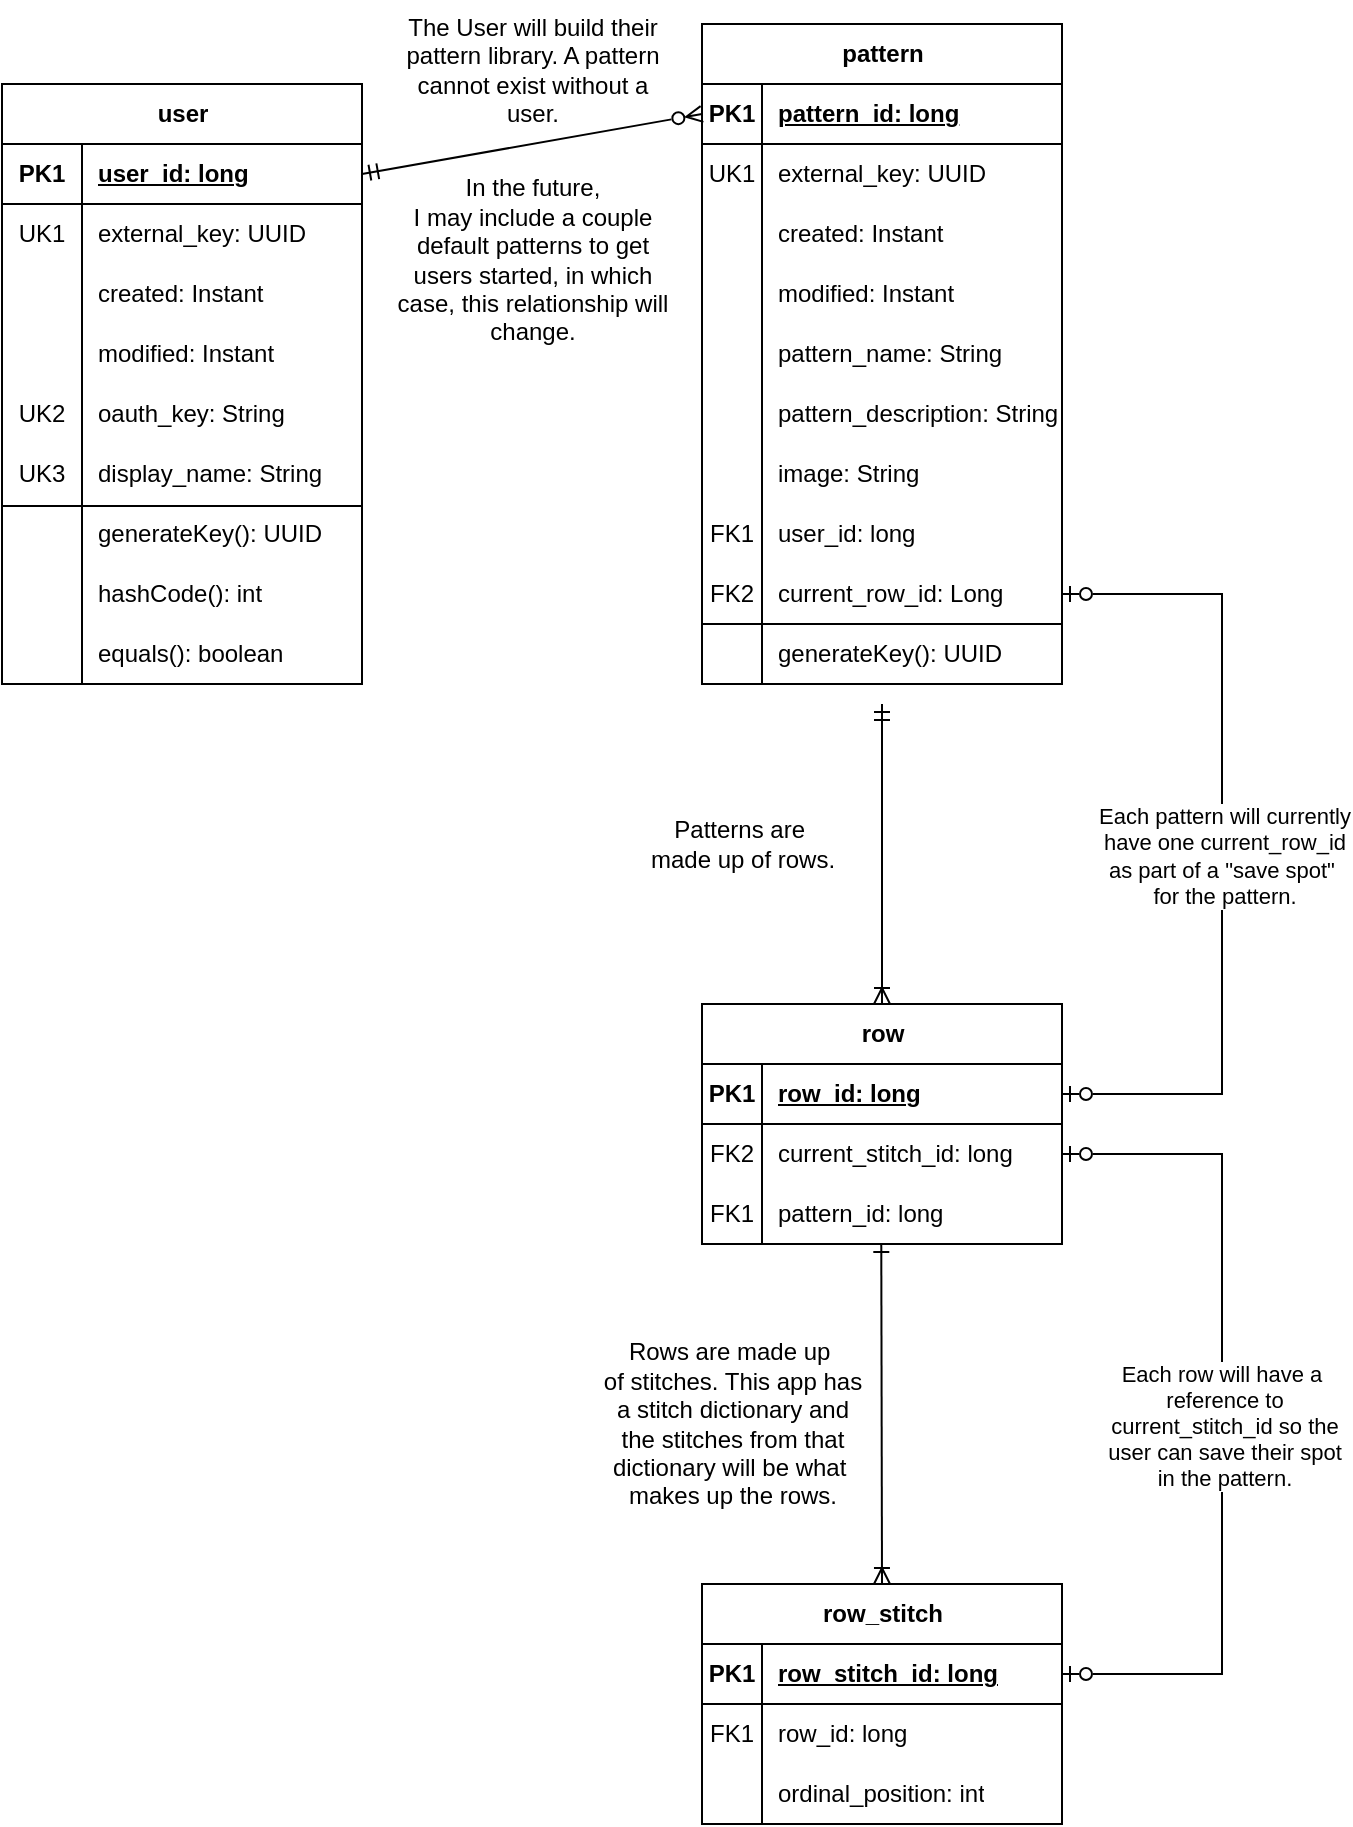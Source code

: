 <mxfile version="24.1.0" type="device">
  <diagram name="Page-1" id="03jSDzGr--Ktv5HnN_h6">
    <mxGraphModel dx="1434" dy="836" grid="1" gridSize="10" guides="1" tooltips="1" connect="1" arrows="1" fold="1" page="1" pageScale="1" pageWidth="850" pageHeight="1100" math="0" shadow="0">
      <root>
        <mxCell id="0" />
        <mxCell id="1" parent="0" />
        <mxCell id="yYFLO-jTjbPL3HHNOHA3-1" value="user" style="shape=table;startSize=30;container=1;collapsible=1;childLayout=tableLayout;fixedRows=1;rowLines=0;fontStyle=1;align=center;resizeLast=1;html=1;" parent="1" vertex="1">
          <mxGeometry x="160" y="160" width="180" height="300" as="geometry" />
        </mxCell>
        <mxCell id="yYFLO-jTjbPL3HHNOHA3-2" value="" style="shape=tableRow;horizontal=0;startSize=0;swimlaneHead=0;swimlaneBody=0;fillColor=none;collapsible=0;dropTarget=0;points=[[0,0.5],[1,0.5]];portConstraint=eastwest;top=0;left=0;right=0;bottom=1;" parent="yYFLO-jTjbPL3HHNOHA3-1" vertex="1">
          <mxGeometry y="30" width="180" height="30" as="geometry" />
        </mxCell>
        <mxCell id="yYFLO-jTjbPL3HHNOHA3-3" value="PK1" style="shape=partialRectangle;connectable=0;fillColor=none;top=0;left=0;bottom=0;right=0;fontStyle=1;overflow=hidden;whiteSpace=wrap;html=1;" parent="yYFLO-jTjbPL3HHNOHA3-2" vertex="1">
          <mxGeometry width="40" height="30" as="geometry">
            <mxRectangle width="40" height="30" as="alternateBounds" />
          </mxGeometry>
        </mxCell>
        <mxCell id="yYFLO-jTjbPL3HHNOHA3-4" value="user_id: long" style="shape=partialRectangle;connectable=0;fillColor=none;top=0;left=0;bottom=0;right=0;align=left;spacingLeft=6;fontStyle=5;overflow=hidden;whiteSpace=wrap;html=1;" parent="yYFLO-jTjbPL3HHNOHA3-2" vertex="1">
          <mxGeometry x="40" width="140" height="30" as="geometry">
            <mxRectangle width="140" height="30" as="alternateBounds" />
          </mxGeometry>
        </mxCell>
        <mxCell id="yYFLO-jTjbPL3HHNOHA3-5" value="" style="shape=tableRow;horizontal=0;startSize=0;swimlaneHead=0;swimlaneBody=0;fillColor=none;collapsible=0;dropTarget=0;points=[[0,0.5],[1,0.5]];portConstraint=eastwest;top=0;left=0;right=0;bottom=0;" parent="yYFLO-jTjbPL3HHNOHA3-1" vertex="1">
          <mxGeometry y="60" width="180" height="30" as="geometry" />
        </mxCell>
        <mxCell id="yYFLO-jTjbPL3HHNOHA3-6" value="UK1" style="shape=partialRectangle;connectable=0;fillColor=none;top=0;left=0;bottom=0;right=0;editable=1;overflow=hidden;whiteSpace=wrap;html=1;" parent="yYFLO-jTjbPL3HHNOHA3-5" vertex="1">
          <mxGeometry width="40" height="30" as="geometry">
            <mxRectangle width="40" height="30" as="alternateBounds" />
          </mxGeometry>
        </mxCell>
        <mxCell id="yYFLO-jTjbPL3HHNOHA3-7" value="external_key: UUID" style="shape=partialRectangle;connectable=0;fillColor=none;top=0;left=0;bottom=0;right=0;align=left;spacingLeft=6;overflow=hidden;whiteSpace=wrap;html=1;" parent="yYFLO-jTjbPL3HHNOHA3-5" vertex="1">
          <mxGeometry x="40" width="140" height="30" as="geometry">
            <mxRectangle width="140" height="30" as="alternateBounds" />
          </mxGeometry>
        </mxCell>
        <mxCell id="yYFLO-jTjbPL3HHNOHA3-8" value="" style="shape=tableRow;horizontal=0;startSize=0;swimlaneHead=0;swimlaneBody=0;fillColor=none;collapsible=0;dropTarget=0;points=[[0,0.5],[1,0.5]];portConstraint=eastwest;top=0;left=0;right=0;bottom=0;" parent="yYFLO-jTjbPL3HHNOHA3-1" vertex="1">
          <mxGeometry y="90" width="180" height="30" as="geometry" />
        </mxCell>
        <mxCell id="yYFLO-jTjbPL3HHNOHA3-9" value="" style="shape=partialRectangle;connectable=0;fillColor=none;top=0;left=0;bottom=0;right=0;editable=1;overflow=hidden;whiteSpace=wrap;html=1;" parent="yYFLO-jTjbPL3HHNOHA3-8" vertex="1">
          <mxGeometry width="40" height="30" as="geometry">
            <mxRectangle width="40" height="30" as="alternateBounds" />
          </mxGeometry>
        </mxCell>
        <mxCell id="yYFLO-jTjbPL3HHNOHA3-10" value="created: Instant" style="shape=partialRectangle;connectable=0;fillColor=none;top=0;left=0;bottom=0;right=0;align=left;spacingLeft=6;overflow=hidden;whiteSpace=wrap;html=1;" parent="yYFLO-jTjbPL3HHNOHA3-8" vertex="1">
          <mxGeometry x="40" width="140" height="30" as="geometry">
            <mxRectangle width="140" height="30" as="alternateBounds" />
          </mxGeometry>
        </mxCell>
        <mxCell id="yYFLO-jTjbPL3HHNOHA3-11" value="" style="shape=tableRow;horizontal=0;startSize=0;swimlaneHead=0;swimlaneBody=0;fillColor=none;collapsible=0;dropTarget=0;points=[[0,0.5],[1,0.5]];portConstraint=eastwest;top=0;left=0;right=0;bottom=0;" parent="yYFLO-jTjbPL3HHNOHA3-1" vertex="1">
          <mxGeometry y="120" width="180" height="30" as="geometry" />
        </mxCell>
        <mxCell id="yYFLO-jTjbPL3HHNOHA3-12" value="" style="shape=partialRectangle;connectable=0;fillColor=none;top=0;left=0;bottom=0;right=0;editable=1;overflow=hidden;whiteSpace=wrap;html=1;" parent="yYFLO-jTjbPL3HHNOHA3-11" vertex="1">
          <mxGeometry width="40" height="30" as="geometry">
            <mxRectangle width="40" height="30" as="alternateBounds" />
          </mxGeometry>
        </mxCell>
        <mxCell id="yYFLO-jTjbPL3HHNOHA3-13" value="modified: Instant" style="shape=partialRectangle;connectable=0;fillColor=none;top=0;left=0;bottom=0;right=0;align=left;spacingLeft=6;overflow=hidden;whiteSpace=wrap;html=1;" parent="yYFLO-jTjbPL3HHNOHA3-11" vertex="1">
          <mxGeometry x="40" width="140" height="30" as="geometry">
            <mxRectangle width="140" height="30" as="alternateBounds" />
          </mxGeometry>
        </mxCell>
        <mxCell id="yYFLO-jTjbPL3HHNOHA3-17" value="" style="shape=tableRow;horizontal=0;startSize=0;swimlaneHead=0;swimlaneBody=0;fillColor=none;collapsible=0;dropTarget=0;points=[[0,0.5],[1,0.5]];portConstraint=eastwest;top=0;left=0;right=0;bottom=0;" parent="yYFLO-jTjbPL3HHNOHA3-1" vertex="1">
          <mxGeometry y="150" width="180" height="30" as="geometry" />
        </mxCell>
        <mxCell id="yYFLO-jTjbPL3HHNOHA3-18" value="UK2" style="shape=partialRectangle;connectable=0;fillColor=none;top=0;left=0;bottom=0;right=0;editable=1;overflow=hidden;whiteSpace=wrap;html=1;" parent="yYFLO-jTjbPL3HHNOHA3-17" vertex="1">
          <mxGeometry width="40" height="30" as="geometry">
            <mxRectangle width="40" height="30" as="alternateBounds" />
          </mxGeometry>
        </mxCell>
        <mxCell id="yYFLO-jTjbPL3HHNOHA3-19" value="oauth_key: String" style="shape=partialRectangle;connectable=0;fillColor=none;top=0;left=0;bottom=0;right=0;align=left;spacingLeft=6;overflow=hidden;whiteSpace=wrap;html=1;" parent="yYFLO-jTjbPL3HHNOHA3-17" vertex="1">
          <mxGeometry x="40" width="140" height="30" as="geometry">
            <mxRectangle width="140" height="30" as="alternateBounds" />
          </mxGeometry>
        </mxCell>
        <mxCell id="yYFLO-jTjbPL3HHNOHA3-14" value="" style="shape=tableRow;horizontal=0;startSize=0;swimlaneHead=0;swimlaneBody=0;fillColor=none;collapsible=0;dropTarget=0;points=[[0,0.5],[1,0.5]];portConstraint=eastwest;top=0;left=0;right=0;bottom=0;" parent="yYFLO-jTjbPL3HHNOHA3-1" vertex="1">
          <mxGeometry y="180" width="180" height="30" as="geometry" />
        </mxCell>
        <mxCell id="yYFLO-jTjbPL3HHNOHA3-15" value="UK3" style="shape=partialRectangle;connectable=0;fillColor=none;top=0;left=0;bottom=0;right=0;editable=1;overflow=hidden;whiteSpace=wrap;html=1;" parent="yYFLO-jTjbPL3HHNOHA3-14" vertex="1">
          <mxGeometry width="40" height="30" as="geometry">
            <mxRectangle width="40" height="30" as="alternateBounds" />
          </mxGeometry>
        </mxCell>
        <mxCell id="yYFLO-jTjbPL3HHNOHA3-16" value="display_name: String" style="shape=partialRectangle;connectable=0;fillColor=none;top=0;left=0;bottom=0;right=0;align=left;spacingLeft=6;overflow=hidden;whiteSpace=wrap;html=1;" parent="yYFLO-jTjbPL3HHNOHA3-14" vertex="1">
          <mxGeometry x="40" width="140" height="30" as="geometry">
            <mxRectangle width="140" height="30" as="alternateBounds" />
          </mxGeometry>
        </mxCell>
        <mxCell id="yYFLO-jTjbPL3HHNOHA3-40" value="" style="shape=tableRow;horizontal=0;startSize=0;swimlaneHead=0;swimlaneBody=0;fillColor=none;collapsible=0;dropTarget=0;points=[[0,0.5],[1,0.5]];portConstraint=eastwest;top=0;left=0;right=0;bottom=0;" parent="yYFLO-jTjbPL3HHNOHA3-1" vertex="1">
          <mxGeometry y="210" width="180" height="30" as="geometry" />
        </mxCell>
        <mxCell id="yYFLO-jTjbPL3HHNOHA3-41" value="" style="shape=partialRectangle;connectable=0;fillColor=none;top=0;left=0;bottom=0;right=0;editable=1;overflow=hidden;whiteSpace=wrap;html=1;" parent="yYFLO-jTjbPL3HHNOHA3-40" vertex="1">
          <mxGeometry width="40" height="30" as="geometry">
            <mxRectangle width="40" height="30" as="alternateBounds" />
          </mxGeometry>
        </mxCell>
        <mxCell id="yYFLO-jTjbPL3HHNOHA3-42" value="generateKey(): UUID" style="shape=partialRectangle;connectable=0;fillColor=none;top=0;left=0;bottom=0;right=0;align=left;spacingLeft=6;overflow=hidden;whiteSpace=wrap;html=1;" parent="yYFLO-jTjbPL3HHNOHA3-40" vertex="1">
          <mxGeometry x="40" width="140" height="30" as="geometry">
            <mxRectangle width="140" height="30" as="alternateBounds" />
          </mxGeometry>
        </mxCell>
        <mxCell id="yYFLO-jTjbPL3HHNOHA3-34" value="" style="shape=tableRow;horizontal=0;startSize=0;swimlaneHead=0;swimlaneBody=0;fillColor=none;collapsible=0;dropTarget=0;points=[[0,0.5],[1,0.5]];portConstraint=eastwest;top=0;left=0;right=0;bottom=0;" parent="yYFLO-jTjbPL3HHNOHA3-1" vertex="1">
          <mxGeometry y="240" width="180" height="30" as="geometry" />
        </mxCell>
        <mxCell id="yYFLO-jTjbPL3HHNOHA3-35" value="" style="shape=partialRectangle;connectable=0;fillColor=none;top=0;left=0;bottom=0;right=0;editable=1;overflow=hidden;whiteSpace=wrap;html=1;" parent="yYFLO-jTjbPL3HHNOHA3-34" vertex="1">
          <mxGeometry width="40" height="30" as="geometry">
            <mxRectangle width="40" height="30" as="alternateBounds" />
          </mxGeometry>
        </mxCell>
        <mxCell id="yYFLO-jTjbPL3HHNOHA3-36" value="hashCode(): int" style="shape=partialRectangle;connectable=0;fillColor=none;top=0;left=0;bottom=0;right=0;align=left;spacingLeft=6;overflow=hidden;whiteSpace=wrap;html=1;" parent="yYFLO-jTjbPL3HHNOHA3-34" vertex="1">
          <mxGeometry x="40" width="140" height="30" as="geometry">
            <mxRectangle width="140" height="30" as="alternateBounds" />
          </mxGeometry>
        </mxCell>
        <mxCell id="yYFLO-jTjbPL3HHNOHA3-37" value="" style="shape=tableRow;horizontal=0;startSize=0;swimlaneHead=0;swimlaneBody=0;fillColor=none;collapsible=0;dropTarget=0;points=[[0,0.5],[1,0.5]];portConstraint=eastwest;top=0;left=0;right=0;bottom=0;" parent="yYFLO-jTjbPL3HHNOHA3-1" vertex="1">
          <mxGeometry y="270" width="180" height="30" as="geometry" />
        </mxCell>
        <mxCell id="yYFLO-jTjbPL3HHNOHA3-38" value="" style="shape=partialRectangle;connectable=0;fillColor=none;top=0;left=0;bottom=0;right=0;editable=1;overflow=hidden;whiteSpace=wrap;html=1;" parent="yYFLO-jTjbPL3HHNOHA3-37" vertex="1">
          <mxGeometry width="40" height="30" as="geometry">
            <mxRectangle width="40" height="30" as="alternateBounds" />
          </mxGeometry>
        </mxCell>
        <mxCell id="yYFLO-jTjbPL3HHNOHA3-39" value="equals(): boolean" style="shape=partialRectangle;connectable=0;fillColor=none;top=0;left=0;bottom=0;right=0;align=left;spacingLeft=6;overflow=hidden;whiteSpace=wrap;html=1;" parent="yYFLO-jTjbPL3HHNOHA3-37" vertex="1">
          <mxGeometry x="40" width="140" height="30" as="geometry">
            <mxRectangle width="140" height="30" as="alternateBounds" />
          </mxGeometry>
        </mxCell>
        <mxCell id="yYFLO-jTjbPL3HHNOHA3-33" value="" style="line;strokeWidth=1;rotatable=0;dashed=0;labelPosition=right;align=left;verticalAlign=middle;spacingTop=0;spacingLeft=6;points=[];portConstraint=eastwest;" parent="1" vertex="1">
          <mxGeometry x="160" y="366" width="180" height="10" as="geometry" />
        </mxCell>
        <mxCell id="yYFLO-jTjbPL3HHNOHA3-43" value="pattern" style="shape=table;startSize=30;container=1;collapsible=1;childLayout=tableLayout;fixedRows=1;rowLines=0;fontStyle=1;align=center;resizeLast=1;html=1;" parent="1" vertex="1">
          <mxGeometry x="510" y="130" width="180" height="330" as="geometry" />
        </mxCell>
        <mxCell id="yYFLO-jTjbPL3HHNOHA3-44" value="" style="shape=tableRow;horizontal=0;startSize=0;swimlaneHead=0;swimlaneBody=0;fillColor=none;collapsible=0;dropTarget=0;points=[[0,0.5],[1,0.5]];portConstraint=eastwest;top=0;left=0;right=0;bottom=1;" parent="yYFLO-jTjbPL3HHNOHA3-43" vertex="1">
          <mxGeometry y="30" width="180" height="30" as="geometry" />
        </mxCell>
        <mxCell id="yYFLO-jTjbPL3HHNOHA3-45" value="PK1" style="shape=partialRectangle;connectable=0;fillColor=none;top=0;left=0;bottom=0;right=0;fontStyle=1;overflow=hidden;whiteSpace=wrap;html=1;" parent="yYFLO-jTjbPL3HHNOHA3-44" vertex="1">
          <mxGeometry width="30" height="30" as="geometry">
            <mxRectangle width="30" height="30" as="alternateBounds" />
          </mxGeometry>
        </mxCell>
        <mxCell id="yYFLO-jTjbPL3HHNOHA3-46" value="pattern_id: long" style="shape=partialRectangle;connectable=0;fillColor=none;top=0;left=0;bottom=0;right=0;align=left;spacingLeft=6;fontStyle=5;overflow=hidden;whiteSpace=wrap;html=1;" parent="yYFLO-jTjbPL3HHNOHA3-44" vertex="1">
          <mxGeometry x="30" width="150" height="30" as="geometry">
            <mxRectangle width="150" height="30" as="alternateBounds" />
          </mxGeometry>
        </mxCell>
        <mxCell id="yYFLO-jTjbPL3HHNOHA3-47" value="" style="shape=tableRow;horizontal=0;startSize=0;swimlaneHead=0;swimlaneBody=0;fillColor=none;collapsible=0;dropTarget=0;points=[[0,0.5],[1,0.5]];portConstraint=eastwest;top=0;left=0;right=0;bottom=0;" parent="yYFLO-jTjbPL3HHNOHA3-43" vertex="1">
          <mxGeometry y="60" width="180" height="30" as="geometry" />
        </mxCell>
        <mxCell id="yYFLO-jTjbPL3HHNOHA3-48" value="UK1" style="shape=partialRectangle;connectable=0;fillColor=none;top=0;left=0;bottom=0;right=0;editable=1;overflow=hidden;whiteSpace=wrap;html=1;" parent="yYFLO-jTjbPL3HHNOHA3-47" vertex="1">
          <mxGeometry width="30" height="30" as="geometry">
            <mxRectangle width="30" height="30" as="alternateBounds" />
          </mxGeometry>
        </mxCell>
        <mxCell id="yYFLO-jTjbPL3HHNOHA3-49" value="external_key: UUID" style="shape=partialRectangle;connectable=0;fillColor=none;top=0;left=0;bottom=0;right=0;align=left;spacingLeft=6;overflow=hidden;whiteSpace=wrap;html=1;" parent="yYFLO-jTjbPL3HHNOHA3-47" vertex="1">
          <mxGeometry x="30" width="150" height="30" as="geometry">
            <mxRectangle width="150" height="30" as="alternateBounds" />
          </mxGeometry>
        </mxCell>
        <mxCell id="yYFLO-jTjbPL3HHNOHA3-50" value="" style="shape=tableRow;horizontal=0;startSize=0;swimlaneHead=0;swimlaneBody=0;fillColor=none;collapsible=0;dropTarget=0;points=[[0,0.5],[1,0.5]];portConstraint=eastwest;top=0;left=0;right=0;bottom=0;" parent="yYFLO-jTjbPL3HHNOHA3-43" vertex="1">
          <mxGeometry y="90" width="180" height="30" as="geometry" />
        </mxCell>
        <mxCell id="yYFLO-jTjbPL3HHNOHA3-51" value="" style="shape=partialRectangle;connectable=0;fillColor=none;top=0;left=0;bottom=0;right=0;editable=1;overflow=hidden;whiteSpace=wrap;html=1;" parent="yYFLO-jTjbPL3HHNOHA3-50" vertex="1">
          <mxGeometry width="30" height="30" as="geometry">
            <mxRectangle width="30" height="30" as="alternateBounds" />
          </mxGeometry>
        </mxCell>
        <mxCell id="yYFLO-jTjbPL3HHNOHA3-52" value="created: Instant" style="shape=partialRectangle;connectable=0;fillColor=none;top=0;left=0;bottom=0;right=0;align=left;spacingLeft=6;overflow=hidden;whiteSpace=wrap;html=1;" parent="yYFLO-jTjbPL3HHNOHA3-50" vertex="1">
          <mxGeometry x="30" width="150" height="30" as="geometry">
            <mxRectangle width="150" height="30" as="alternateBounds" />
          </mxGeometry>
        </mxCell>
        <mxCell id="yYFLO-jTjbPL3HHNOHA3-53" value="" style="shape=tableRow;horizontal=0;startSize=0;swimlaneHead=0;swimlaneBody=0;fillColor=none;collapsible=0;dropTarget=0;points=[[0,0.5],[1,0.5]];portConstraint=eastwest;top=0;left=0;right=0;bottom=0;" parent="yYFLO-jTjbPL3HHNOHA3-43" vertex="1">
          <mxGeometry y="120" width="180" height="30" as="geometry" />
        </mxCell>
        <mxCell id="yYFLO-jTjbPL3HHNOHA3-54" value="" style="shape=partialRectangle;connectable=0;fillColor=none;top=0;left=0;bottom=0;right=0;editable=1;overflow=hidden;whiteSpace=wrap;html=1;" parent="yYFLO-jTjbPL3HHNOHA3-53" vertex="1">
          <mxGeometry width="30" height="30" as="geometry">
            <mxRectangle width="30" height="30" as="alternateBounds" />
          </mxGeometry>
        </mxCell>
        <mxCell id="yYFLO-jTjbPL3HHNOHA3-55" value="modified: Instant" style="shape=partialRectangle;connectable=0;fillColor=none;top=0;left=0;bottom=0;right=0;align=left;spacingLeft=6;overflow=hidden;whiteSpace=wrap;html=1;" parent="yYFLO-jTjbPL3HHNOHA3-53" vertex="1">
          <mxGeometry x="30" width="150" height="30" as="geometry">
            <mxRectangle width="150" height="30" as="alternateBounds" />
          </mxGeometry>
        </mxCell>
        <mxCell id="yYFLO-jTjbPL3HHNOHA3-56" value="" style="shape=tableRow;horizontal=0;startSize=0;swimlaneHead=0;swimlaneBody=0;fillColor=none;collapsible=0;dropTarget=0;points=[[0,0.5],[1,0.5]];portConstraint=eastwest;top=0;left=0;right=0;bottom=0;" parent="yYFLO-jTjbPL3HHNOHA3-43" vertex="1">
          <mxGeometry y="150" width="180" height="30" as="geometry" />
        </mxCell>
        <mxCell id="yYFLO-jTjbPL3HHNOHA3-57" value="" style="shape=partialRectangle;connectable=0;fillColor=none;top=0;left=0;bottom=0;right=0;editable=1;overflow=hidden;whiteSpace=wrap;html=1;" parent="yYFLO-jTjbPL3HHNOHA3-56" vertex="1">
          <mxGeometry width="30" height="30" as="geometry">
            <mxRectangle width="30" height="30" as="alternateBounds" />
          </mxGeometry>
        </mxCell>
        <mxCell id="yYFLO-jTjbPL3HHNOHA3-58" value="pattern_name: String" style="shape=partialRectangle;connectable=0;fillColor=none;top=0;left=0;bottom=0;right=0;align=left;spacingLeft=6;overflow=hidden;whiteSpace=wrap;html=1;" parent="yYFLO-jTjbPL3HHNOHA3-56" vertex="1">
          <mxGeometry x="30" width="150" height="30" as="geometry">
            <mxRectangle width="150" height="30" as="alternateBounds" />
          </mxGeometry>
        </mxCell>
        <mxCell id="6PZFPVQGB77TzeDwZyp5-1" value="" style="shape=tableRow;horizontal=0;startSize=0;swimlaneHead=0;swimlaneBody=0;fillColor=none;collapsible=0;dropTarget=0;points=[[0,0.5],[1,0.5]];portConstraint=eastwest;top=0;left=0;right=0;bottom=0;" vertex="1" parent="yYFLO-jTjbPL3HHNOHA3-43">
          <mxGeometry y="180" width="180" height="30" as="geometry" />
        </mxCell>
        <mxCell id="6PZFPVQGB77TzeDwZyp5-2" value="" style="shape=partialRectangle;connectable=0;fillColor=none;top=0;left=0;bottom=0;right=0;editable=1;overflow=hidden;whiteSpace=wrap;html=1;" vertex="1" parent="6PZFPVQGB77TzeDwZyp5-1">
          <mxGeometry width="30" height="30" as="geometry">
            <mxRectangle width="30" height="30" as="alternateBounds" />
          </mxGeometry>
        </mxCell>
        <mxCell id="6PZFPVQGB77TzeDwZyp5-3" value="pattern_description: String" style="shape=partialRectangle;connectable=0;fillColor=none;top=0;left=0;bottom=0;right=0;align=left;spacingLeft=6;overflow=hidden;whiteSpace=wrap;html=1;" vertex="1" parent="6PZFPVQGB77TzeDwZyp5-1">
          <mxGeometry x="30" width="150" height="30" as="geometry">
            <mxRectangle width="150" height="30" as="alternateBounds" />
          </mxGeometry>
        </mxCell>
        <mxCell id="6PZFPVQGB77TzeDwZyp5-5" value="" style="shape=tableRow;horizontal=0;startSize=0;swimlaneHead=0;swimlaneBody=0;fillColor=none;collapsible=0;dropTarget=0;points=[[0,0.5],[1,0.5]];portConstraint=eastwest;top=0;left=0;right=0;bottom=0;" vertex="1" parent="yYFLO-jTjbPL3HHNOHA3-43">
          <mxGeometry y="210" width="180" height="30" as="geometry" />
        </mxCell>
        <mxCell id="6PZFPVQGB77TzeDwZyp5-6" value="" style="shape=partialRectangle;connectable=0;fillColor=none;top=0;left=0;bottom=0;right=0;editable=1;overflow=hidden;whiteSpace=wrap;html=1;" vertex="1" parent="6PZFPVQGB77TzeDwZyp5-5">
          <mxGeometry width="30" height="30" as="geometry">
            <mxRectangle width="30" height="30" as="alternateBounds" />
          </mxGeometry>
        </mxCell>
        <mxCell id="6PZFPVQGB77TzeDwZyp5-7" value="image: String" style="shape=partialRectangle;connectable=0;fillColor=none;top=0;left=0;bottom=0;right=0;align=left;spacingLeft=6;overflow=hidden;whiteSpace=wrap;html=1;" vertex="1" parent="6PZFPVQGB77TzeDwZyp5-5">
          <mxGeometry x="30" width="150" height="30" as="geometry">
            <mxRectangle width="150" height="30" as="alternateBounds" />
          </mxGeometry>
        </mxCell>
        <mxCell id="yYFLO-jTjbPL3HHNOHA3-59" value="" style="shape=tableRow;horizontal=0;startSize=0;swimlaneHead=0;swimlaneBody=0;fillColor=none;collapsible=0;dropTarget=0;points=[[0,0.5],[1,0.5]];portConstraint=eastwest;top=0;left=0;right=0;bottom=0;" parent="yYFLO-jTjbPL3HHNOHA3-43" vertex="1">
          <mxGeometry y="240" width="180" height="30" as="geometry" />
        </mxCell>
        <mxCell id="yYFLO-jTjbPL3HHNOHA3-60" value="FK1" style="shape=partialRectangle;connectable=0;fillColor=none;top=0;left=0;bottom=0;right=0;editable=1;overflow=hidden;whiteSpace=wrap;html=1;" parent="yYFLO-jTjbPL3HHNOHA3-59" vertex="1">
          <mxGeometry width="30" height="30" as="geometry">
            <mxRectangle width="30" height="30" as="alternateBounds" />
          </mxGeometry>
        </mxCell>
        <mxCell id="yYFLO-jTjbPL3HHNOHA3-61" value="user_id: long" style="shape=partialRectangle;connectable=0;fillColor=none;top=0;left=0;bottom=0;right=0;align=left;spacingLeft=6;overflow=hidden;whiteSpace=wrap;html=1;" parent="yYFLO-jTjbPL3HHNOHA3-59" vertex="1">
          <mxGeometry x="30" width="150" height="30" as="geometry">
            <mxRectangle width="150" height="30" as="alternateBounds" />
          </mxGeometry>
        </mxCell>
        <mxCell id="yYFLO-jTjbPL3HHNOHA3-62" value="" style="shape=tableRow;horizontal=0;startSize=0;swimlaneHead=0;swimlaneBody=0;fillColor=none;collapsible=0;dropTarget=0;points=[[0,0.5],[1,0.5]];portConstraint=eastwest;top=0;left=0;right=0;bottom=0;" parent="yYFLO-jTjbPL3HHNOHA3-43" vertex="1">
          <mxGeometry y="270" width="180" height="30" as="geometry" />
        </mxCell>
        <mxCell id="yYFLO-jTjbPL3HHNOHA3-63" value="FK2" style="shape=partialRectangle;connectable=0;fillColor=none;top=0;left=0;bottom=0;right=0;editable=1;overflow=hidden;whiteSpace=wrap;html=1;" parent="yYFLO-jTjbPL3HHNOHA3-62" vertex="1">
          <mxGeometry width="30" height="30" as="geometry">
            <mxRectangle width="30" height="30" as="alternateBounds" />
          </mxGeometry>
        </mxCell>
        <mxCell id="yYFLO-jTjbPL3HHNOHA3-64" value="current_row_id: Long" style="shape=partialRectangle;connectable=0;fillColor=none;top=0;left=0;bottom=0;right=0;align=left;spacingLeft=6;overflow=hidden;whiteSpace=wrap;html=1;" parent="yYFLO-jTjbPL3HHNOHA3-62" vertex="1">
          <mxGeometry x="30" width="150" height="30" as="geometry">
            <mxRectangle width="150" height="30" as="alternateBounds" />
          </mxGeometry>
        </mxCell>
        <mxCell id="yYFLO-jTjbPL3HHNOHA3-68" value="" style="shape=tableRow;horizontal=0;startSize=0;swimlaneHead=0;swimlaneBody=0;fillColor=none;collapsible=0;dropTarget=0;points=[[0,0.5],[1,0.5]];portConstraint=eastwest;top=0;left=0;right=0;bottom=0;" parent="yYFLO-jTjbPL3HHNOHA3-43" vertex="1">
          <mxGeometry y="300" width="180" height="30" as="geometry" />
        </mxCell>
        <mxCell id="yYFLO-jTjbPL3HHNOHA3-69" value="" style="shape=partialRectangle;connectable=0;fillColor=none;top=0;left=0;bottom=0;right=0;editable=1;overflow=hidden;whiteSpace=wrap;html=1;" parent="yYFLO-jTjbPL3HHNOHA3-68" vertex="1">
          <mxGeometry width="30" height="30" as="geometry">
            <mxRectangle width="30" height="30" as="alternateBounds" />
          </mxGeometry>
        </mxCell>
        <mxCell id="yYFLO-jTjbPL3HHNOHA3-70" value="generateKey(): UUID" style="shape=partialRectangle;connectable=0;fillColor=none;top=0;left=0;bottom=0;right=0;align=left;spacingLeft=6;overflow=hidden;whiteSpace=wrap;html=1;" parent="yYFLO-jTjbPL3HHNOHA3-68" vertex="1">
          <mxGeometry x="30" width="150" height="30" as="geometry">
            <mxRectangle width="150" height="30" as="alternateBounds" />
          </mxGeometry>
        </mxCell>
        <mxCell id="yYFLO-jTjbPL3HHNOHA3-72" value="" style="fontSize=12;html=1;endArrow=ERzeroToMany;startArrow=ERmandOne;rounded=0;entryX=0;entryY=0.5;entryDx=0;entryDy=0;exitX=1;exitY=0.5;exitDx=0;exitDy=0;endFill=0;" parent="1" source="yYFLO-jTjbPL3HHNOHA3-2" target="yYFLO-jTjbPL3HHNOHA3-44" edge="1">
          <mxGeometry width="100" height="100" relative="1" as="geometry">
            <mxPoint x="340" y="330" as="sourcePoint" />
            <mxPoint x="440" y="230" as="targetPoint" />
          </mxGeometry>
        </mxCell>
        <mxCell id="yYFLO-jTjbPL3HHNOHA3-73" value="The User will build their&lt;div&gt;pattern library. A pattern&lt;/div&gt;&lt;div&gt;&amp;nbsp;cannot&amp;nbsp;&lt;span style=&quot;background-color: initial;&quot;&gt;exist without a&amp;nbsp;&lt;/span&gt;&lt;/div&gt;&lt;div&gt;&lt;span style=&quot;background-color: initial;&quot;&gt;user.&lt;/span&gt;&lt;/div&gt;" style="text;html=1;align=center;verticalAlign=middle;resizable=0;points=[];autosize=1;strokeColor=none;fillColor=none;" parent="1" vertex="1">
          <mxGeometry x="350" y="118" width="150" height="70" as="geometry" />
        </mxCell>
        <mxCell id="yYFLO-jTjbPL3HHNOHA3-74" value="&lt;div&gt;In the future,&lt;/div&gt;&lt;div&gt;I may include a couple&lt;/div&gt;&lt;div&gt;default patterns to get&lt;/div&gt;&lt;div&gt;users started, in which&lt;/div&gt;&lt;div&gt;case, this relationship will&lt;/div&gt;&lt;div&gt;change.&lt;/div&gt;" style="text;html=1;align=center;verticalAlign=middle;resizable=0;points=[];autosize=1;strokeColor=none;fillColor=none;" parent="1" vertex="1">
          <mxGeometry x="345" y="198" width="160" height="100" as="geometry" />
        </mxCell>
        <mxCell id="yYFLO-jTjbPL3HHNOHA3-75" value="row" style="shape=table;startSize=30;container=1;collapsible=1;childLayout=tableLayout;fixedRows=1;rowLines=0;fontStyle=1;align=center;resizeLast=1;html=1;" parent="1" vertex="1">
          <mxGeometry x="510" y="620" width="180" height="120" as="geometry" />
        </mxCell>
        <mxCell id="yYFLO-jTjbPL3HHNOHA3-76" value="" style="shape=tableRow;horizontal=0;startSize=0;swimlaneHead=0;swimlaneBody=0;fillColor=none;collapsible=0;dropTarget=0;points=[[0,0.5],[1,0.5]];portConstraint=eastwest;top=0;left=0;right=0;bottom=1;" parent="yYFLO-jTjbPL3HHNOHA3-75" vertex="1">
          <mxGeometry y="30" width="180" height="30" as="geometry" />
        </mxCell>
        <mxCell id="yYFLO-jTjbPL3HHNOHA3-77" value="PK1" style="shape=partialRectangle;connectable=0;fillColor=none;top=0;left=0;bottom=0;right=0;fontStyle=1;overflow=hidden;whiteSpace=wrap;html=1;" parent="yYFLO-jTjbPL3HHNOHA3-76" vertex="1">
          <mxGeometry width="30" height="30" as="geometry">
            <mxRectangle width="30" height="30" as="alternateBounds" />
          </mxGeometry>
        </mxCell>
        <mxCell id="yYFLO-jTjbPL3HHNOHA3-78" value="row_id: long" style="shape=partialRectangle;connectable=0;fillColor=none;top=0;left=0;bottom=0;right=0;align=left;spacingLeft=6;fontStyle=5;overflow=hidden;whiteSpace=wrap;html=1;" parent="yYFLO-jTjbPL3HHNOHA3-76" vertex="1">
          <mxGeometry x="30" width="150" height="30" as="geometry">
            <mxRectangle width="150" height="30" as="alternateBounds" />
          </mxGeometry>
        </mxCell>
        <mxCell id="yYFLO-jTjbPL3HHNOHA3-110" value="" style="shape=tableRow;horizontal=0;startSize=0;swimlaneHead=0;swimlaneBody=0;fillColor=none;collapsible=0;dropTarget=0;points=[[0,0.5],[1,0.5]];portConstraint=eastwest;top=0;left=0;right=0;bottom=0;" parent="yYFLO-jTjbPL3HHNOHA3-75" vertex="1">
          <mxGeometry y="60" width="180" height="30" as="geometry" />
        </mxCell>
        <mxCell id="yYFLO-jTjbPL3HHNOHA3-111" value="FK2" style="shape=partialRectangle;connectable=0;fillColor=none;top=0;left=0;bottom=0;right=0;editable=1;overflow=hidden;whiteSpace=wrap;html=1;" parent="yYFLO-jTjbPL3HHNOHA3-110" vertex="1">
          <mxGeometry width="30" height="30" as="geometry">
            <mxRectangle width="30" height="30" as="alternateBounds" />
          </mxGeometry>
        </mxCell>
        <mxCell id="yYFLO-jTjbPL3HHNOHA3-112" value="current_stitch_id: long" style="shape=partialRectangle;connectable=0;fillColor=none;top=0;left=0;bottom=0;right=0;align=left;spacingLeft=6;overflow=hidden;whiteSpace=wrap;html=1;" parent="yYFLO-jTjbPL3HHNOHA3-110" vertex="1">
          <mxGeometry x="30" width="150" height="30" as="geometry">
            <mxRectangle width="150" height="30" as="alternateBounds" />
          </mxGeometry>
        </mxCell>
        <mxCell id="yYFLO-jTjbPL3HHNOHA3-79" value="" style="shape=tableRow;horizontal=0;startSize=0;swimlaneHead=0;swimlaneBody=0;fillColor=none;collapsible=0;dropTarget=0;points=[[0,0.5],[1,0.5]];portConstraint=eastwest;top=0;left=0;right=0;bottom=0;" parent="yYFLO-jTjbPL3HHNOHA3-75" vertex="1">
          <mxGeometry y="90" width="180" height="30" as="geometry" />
        </mxCell>
        <mxCell id="yYFLO-jTjbPL3HHNOHA3-80" value="FK1" style="shape=partialRectangle;connectable=0;fillColor=none;top=0;left=0;bottom=0;right=0;editable=1;overflow=hidden;whiteSpace=wrap;html=1;" parent="yYFLO-jTjbPL3HHNOHA3-79" vertex="1">
          <mxGeometry width="30" height="30" as="geometry">
            <mxRectangle width="30" height="30" as="alternateBounds" />
          </mxGeometry>
        </mxCell>
        <mxCell id="yYFLO-jTjbPL3HHNOHA3-81" value="pattern_id: long" style="shape=partialRectangle;connectable=0;fillColor=none;top=0;left=0;bottom=0;right=0;align=left;spacingLeft=6;overflow=hidden;whiteSpace=wrap;html=1;" parent="yYFLO-jTjbPL3HHNOHA3-79" vertex="1">
          <mxGeometry x="30" width="150" height="30" as="geometry">
            <mxRectangle width="150" height="30" as="alternateBounds" />
          </mxGeometry>
        </mxCell>
        <mxCell id="yYFLO-jTjbPL3HHNOHA3-88" value="" style="fontSize=12;html=1;endArrow=ERoneToMany;startArrow=ERmandOne;rounded=0;entryX=0.5;entryY=0;entryDx=0;entryDy=0;" parent="1" target="yYFLO-jTjbPL3HHNOHA3-75" edge="1">
          <mxGeometry width="100" height="100" relative="1" as="geometry">
            <mxPoint x="600" y="470" as="sourcePoint" />
            <mxPoint x="790" y="260" as="targetPoint" />
            <Array as="points">
              <mxPoint x="600" y="520" />
            </Array>
          </mxGeometry>
        </mxCell>
        <mxCell id="yYFLO-jTjbPL3HHNOHA3-89" value="" style="fontSize=12;html=1;endArrow=ERzeroToOne;endFill=0;rounded=0;startArrow=ERzeroToOne;startFill=0;entryX=1;entryY=0.5;entryDx=0;entryDy=0;exitX=1;exitY=0.5;exitDx=0;exitDy=0;" parent="1" source="yYFLO-jTjbPL3HHNOHA3-76" target="yYFLO-jTjbPL3HHNOHA3-62" edge="1">
          <mxGeometry width="100" height="100" relative="1" as="geometry">
            <mxPoint x="710" y="670" as="sourcePoint" />
            <mxPoint x="710" y="400" as="targetPoint" />
            <Array as="points">
              <mxPoint x="770" y="665" />
              <mxPoint x="770" y="415" />
            </Array>
          </mxGeometry>
        </mxCell>
        <mxCell id="yYFLO-jTjbPL3HHNOHA3-90" value="Each pattern will currently&lt;div&gt;have one current_row_id&lt;/div&gt;&lt;div&gt;as part of a &quot;save spot&quot;&amp;nbsp;&lt;/div&gt;&lt;div&gt;for the pattern.&lt;/div&gt;" style="edgeLabel;html=1;align=center;verticalAlign=middle;resizable=0;points=[];" parent="yYFLO-jTjbPL3HHNOHA3-89" vertex="1" connectable="0">
          <mxGeometry x="0.092" y="-1" relative="1" as="geometry">
            <mxPoint y="25" as="offset" />
          </mxGeometry>
        </mxCell>
        <mxCell id="yYFLO-jTjbPL3HHNOHA3-91" value="Patterns are&amp;nbsp;&lt;div&gt;made&amp;nbsp;&lt;span style=&quot;background-color: initial;&quot;&gt;up&amp;nbsp;&lt;/span&gt;&lt;span style=&quot;background-color: initial;&quot;&gt;of rows.&lt;/span&gt;&lt;/div&gt;" style="text;html=1;align=center;verticalAlign=middle;resizable=0;points=[];autosize=1;strokeColor=none;fillColor=none;" parent="1" vertex="1">
          <mxGeometry x="470" y="520" width="120" height="40" as="geometry" />
        </mxCell>
        <mxCell id="yYFLO-jTjbPL3HHNOHA3-92" value="row_stitch" style="shape=table;startSize=30;container=1;collapsible=1;childLayout=tableLayout;fixedRows=1;rowLines=0;fontStyle=1;align=center;resizeLast=1;html=1;" parent="1" vertex="1">
          <mxGeometry x="510" y="910" width="180" height="120" as="geometry" />
        </mxCell>
        <mxCell id="yYFLO-jTjbPL3HHNOHA3-93" value="" style="shape=tableRow;horizontal=0;startSize=0;swimlaneHead=0;swimlaneBody=0;fillColor=none;collapsible=0;dropTarget=0;points=[[0,0.5],[1,0.5]];portConstraint=eastwest;top=0;left=0;right=0;bottom=1;" parent="yYFLO-jTjbPL3HHNOHA3-92" vertex="1">
          <mxGeometry y="30" width="180" height="30" as="geometry" />
        </mxCell>
        <mxCell id="yYFLO-jTjbPL3HHNOHA3-94" value="PK1" style="shape=partialRectangle;connectable=0;fillColor=none;top=0;left=0;bottom=0;right=0;fontStyle=1;overflow=hidden;whiteSpace=wrap;html=1;" parent="yYFLO-jTjbPL3HHNOHA3-93" vertex="1">
          <mxGeometry width="30" height="30" as="geometry">
            <mxRectangle width="30" height="30" as="alternateBounds" />
          </mxGeometry>
        </mxCell>
        <mxCell id="yYFLO-jTjbPL3HHNOHA3-95" value="row_stitch_id: long" style="shape=partialRectangle;connectable=0;fillColor=none;top=0;left=0;bottom=0;right=0;align=left;spacingLeft=6;fontStyle=5;overflow=hidden;whiteSpace=wrap;html=1;" parent="yYFLO-jTjbPL3HHNOHA3-93" vertex="1">
          <mxGeometry x="30" width="150" height="30" as="geometry">
            <mxRectangle width="150" height="30" as="alternateBounds" />
          </mxGeometry>
        </mxCell>
        <mxCell id="yYFLO-jTjbPL3HHNOHA3-96" value="" style="shape=tableRow;horizontal=0;startSize=0;swimlaneHead=0;swimlaneBody=0;fillColor=none;collapsible=0;dropTarget=0;points=[[0,0.5],[1,0.5]];portConstraint=eastwest;top=0;left=0;right=0;bottom=0;" parent="yYFLO-jTjbPL3HHNOHA3-92" vertex="1">
          <mxGeometry y="60" width="180" height="30" as="geometry" />
        </mxCell>
        <mxCell id="yYFLO-jTjbPL3HHNOHA3-97" value="FK1" style="shape=partialRectangle;connectable=0;fillColor=none;top=0;left=0;bottom=0;right=0;editable=1;overflow=hidden;whiteSpace=wrap;html=1;" parent="yYFLO-jTjbPL3HHNOHA3-96" vertex="1">
          <mxGeometry width="30" height="30" as="geometry">
            <mxRectangle width="30" height="30" as="alternateBounds" />
          </mxGeometry>
        </mxCell>
        <mxCell id="yYFLO-jTjbPL3HHNOHA3-98" value="row_id: long" style="shape=partialRectangle;connectable=0;fillColor=none;top=0;left=0;bottom=0;right=0;align=left;spacingLeft=6;overflow=hidden;whiteSpace=wrap;html=1;" parent="yYFLO-jTjbPL3HHNOHA3-96" vertex="1">
          <mxGeometry x="30" width="150" height="30" as="geometry">
            <mxRectangle width="150" height="30" as="alternateBounds" />
          </mxGeometry>
        </mxCell>
        <mxCell id="yYFLO-jTjbPL3HHNOHA3-99" value="" style="shape=tableRow;horizontal=0;startSize=0;swimlaneHead=0;swimlaneBody=0;fillColor=none;collapsible=0;dropTarget=0;points=[[0,0.5],[1,0.5]];portConstraint=eastwest;top=0;left=0;right=0;bottom=0;" parent="yYFLO-jTjbPL3HHNOHA3-92" vertex="1">
          <mxGeometry y="90" width="180" height="30" as="geometry" />
        </mxCell>
        <mxCell id="yYFLO-jTjbPL3HHNOHA3-100" value="" style="shape=partialRectangle;connectable=0;fillColor=none;top=0;left=0;bottom=0;right=0;editable=1;overflow=hidden;whiteSpace=wrap;html=1;" parent="yYFLO-jTjbPL3HHNOHA3-99" vertex="1">
          <mxGeometry width="30" height="30" as="geometry">
            <mxRectangle width="30" height="30" as="alternateBounds" />
          </mxGeometry>
        </mxCell>
        <mxCell id="yYFLO-jTjbPL3HHNOHA3-101" value="ordinal_position: int" style="shape=partialRectangle;connectable=0;fillColor=none;top=0;left=0;bottom=0;right=0;align=left;spacingLeft=6;overflow=hidden;whiteSpace=wrap;html=1;" parent="yYFLO-jTjbPL3HHNOHA3-99" vertex="1">
          <mxGeometry x="30" width="150" height="30" as="geometry">
            <mxRectangle width="150" height="30" as="alternateBounds" />
          </mxGeometry>
        </mxCell>
        <mxCell id="yYFLO-jTjbPL3HHNOHA3-105" value="" style="fontSize=12;html=1;endArrow=ERoneToMany;rounded=0;entryX=0.5;entryY=0;entryDx=0;entryDy=0;endFill=0;startArrow=ERone;startFill=0;exitX=0.498;exitY=1;exitDx=0;exitDy=0;exitPerimeter=0;" parent="1" source="yYFLO-jTjbPL3HHNOHA3-79" target="yYFLO-jTjbPL3HHNOHA3-92" edge="1">
          <mxGeometry width="100" height="100" relative="1" as="geometry">
            <mxPoint x="600" y="770" as="sourcePoint" />
            <mxPoint x="590" y="860" as="targetPoint" />
          </mxGeometry>
        </mxCell>
        <mxCell id="yYFLO-jTjbPL3HHNOHA3-106" value="Rows are made up&amp;nbsp;&lt;div&gt;of stitches. This app has&lt;/div&gt;&lt;div&gt;a stitch dictionary and&lt;/div&gt;&lt;div&gt;the stitches from that&lt;/div&gt;&lt;div&gt;dictionary will be what&amp;nbsp;&lt;/div&gt;&lt;div&gt;makes up the rows.&lt;/div&gt;" style="text;html=1;align=center;verticalAlign=middle;resizable=0;points=[];autosize=1;strokeColor=none;fillColor=none;" parent="1" vertex="1">
          <mxGeometry x="450" y="780" width="150" height="100" as="geometry" />
        </mxCell>
        <mxCell id="YGYzj8CcKXWj6khf4JAL-4" value="" style="fontSize=12;html=1;endArrow=ERzeroToOne;endFill=0;rounded=0;startArrow=ERzeroToOne;startFill=0;entryX=1;entryY=0.5;entryDx=0;entryDy=0;exitX=1;exitY=0.5;exitDx=0;exitDy=0;" parent="1" source="yYFLO-jTjbPL3HHNOHA3-93" target="yYFLO-jTjbPL3HHNOHA3-110" edge="1">
          <mxGeometry width="100" height="100" relative="1" as="geometry">
            <mxPoint x="690" y="980" as="sourcePoint" />
            <mxPoint x="690" y="700" as="targetPoint" />
            <Array as="points">
              <mxPoint x="770" y="955" />
              <mxPoint x="770" y="695" />
            </Array>
          </mxGeometry>
        </mxCell>
        <mxCell id="YGYzj8CcKXWj6khf4JAL-5" value="Each row will have a&amp;nbsp;&lt;div&gt;reference to&lt;/div&gt;&lt;div&gt;current_stitch_id so the&lt;/div&gt;&lt;div&gt;user can save their spot&lt;/div&gt;&lt;div&gt;in the pattern.&lt;/div&gt;" style="edgeLabel;html=1;align=center;verticalAlign=middle;resizable=0;points=[];" parent="YGYzj8CcKXWj6khf4JAL-4" vertex="1" connectable="0">
          <mxGeometry x="0.092" y="-1" relative="1" as="geometry">
            <mxPoint y="25" as="offset" />
          </mxGeometry>
        </mxCell>
        <mxCell id="YGYzj8CcKXWj6khf4JAL-6" value="" style="line;strokeWidth=1;rotatable=0;dashed=0;labelPosition=right;align=left;verticalAlign=middle;spacingTop=0;spacingLeft=6;points=[];portConstraint=eastwest;" parent="1" vertex="1">
          <mxGeometry x="510" y="425" width="180" height="10" as="geometry" />
        </mxCell>
      </root>
    </mxGraphModel>
  </diagram>
</mxfile>
